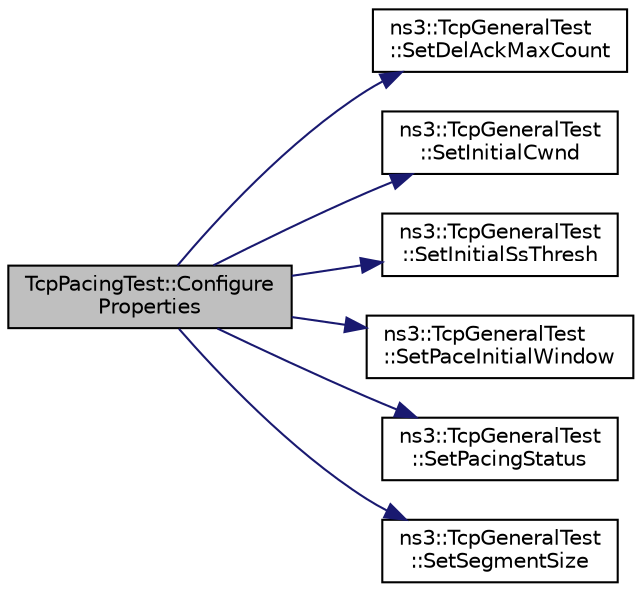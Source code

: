 digraph "TcpPacingTest::ConfigureProperties"
{
 // LATEX_PDF_SIZE
  edge [fontname="Helvetica",fontsize="10",labelfontname="Helvetica",labelfontsize="10"];
  node [fontname="Helvetica",fontsize="10",shape=record];
  rankdir="LR";
  Node1 [label="TcpPacingTest::Configure\lProperties",height=0.2,width=0.4,color="black", fillcolor="grey75", style="filled", fontcolor="black",tooltip="Change the configuration of the socket properties."];
  Node1 -> Node2 [color="midnightblue",fontsize="10",style="solid",fontname="Helvetica"];
  Node2 [label="ns3::TcpGeneralTest\l::SetDelAckMaxCount",height=0.2,width=0.4,color="black", fillcolor="white", style="filled",URL="$classns3_1_1_tcp_general_test.html#a26271f7074e4cca6d2c02e92147fdc3e",tooltip="Forcefully set the delayed acknowledgement count."];
  Node1 -> Node3 [color="midnightblue",fontsize="10",style="solid",fontname="Helvetica"];
  Node3 [label="ns3::TcpGeneralTest\l::SetInitialCwnd",height=0.2,width=0.4,color="black", fillcolor="white", style="filled",URL="$classns3_1_1_tcp_general_test.html#a5a238ea27ee528f984f834e84bfe6e97",tooltip="Forcefully set the initial cwnd."];
  Node1 -> Node4 [color="midnightblue",fontsize="10",style="solid",fontname="Helvetica"];
  Node4 [label="ns3::TcpGeneralTest\l::SetInitialSsThresh",height=0.2,width=0.4,color="black", fillcolor="white", style="filled",URL="$classns3_1_1_tcp_general_test.html#ad5df8836a27fe3c7fa0719c51b2c13d5",tooltip="Forcefully set the initial ssthresh."];
  Node1 -> Node5 [color="midnightblue",fontsize="10",style="solid",fontname="Helvetica"];
  Node5 [label="ns3::TcpGeneralTest\l::SetPaceInitialWindow",height=0.2,width=0.4,color="black", fillcolor="white", style="filled",URL="$classns3_1_1_tcp_general_test.html#a6aff638a42524a445c9c65fdb23bd56b",tooltip="Enable or disable pacing of the initial window."];
  Node1 -> Node6 [color="midnightblue",fontsize="10",style="solid",fontname="Helvetica"];
  Node6 [label="ns3::TcpGeneralTest\l::SetPacingStatus",height=0.2,width=0.4,color="black", fillcolor="white", style="filled",URL="$classns3_1_1_tcp_general_test.html#aea187df948d17d6661eb687ec1029224",tooltip="Enable or disable pacing in the TCP socket."];
  Node1 -> Node7 [color="midnightblue",fontsize="10",style="solid",fontname="Helvetica"];
  Node7 [label="ns3::TcpGeneralTest\l::SetSegmentSize",height=0.2,width=0.4,color="black", fillcolor="white", style="filled",URL="$classns3_1_1_tcp_general_test.html#afcb6efab7790bc5b054c7323b1ae5664",tooltip="Forcefully set the segment size."];
}

